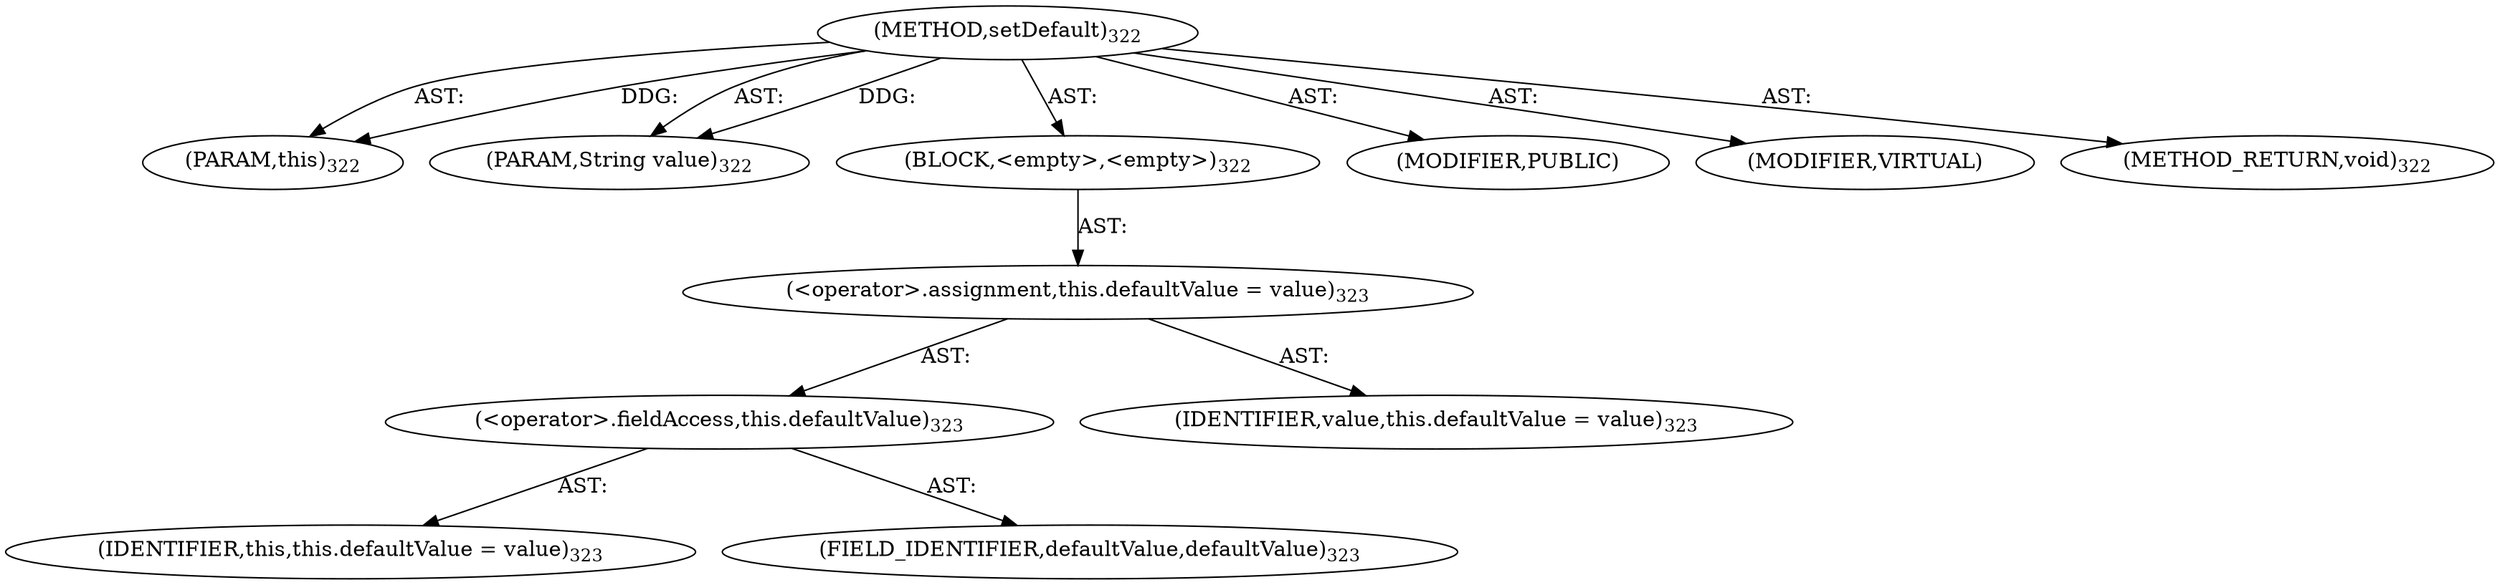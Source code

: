 digraph "setDefault" {  
"111669149709" [label = <(METHOD,setDefault)<SUB>322</SUB>> ]
"115964117000" [label = <(PARAM,this)<SUB>322</SUB>> ]
"115964117019" [label = <(PARAM,String value)<SUB>322</SUB>> ]
"25769803811" [label = <(BLOCK,&lt;empty&gt;,&lt;empty&gt;)<SUB>322</SUB>> ]
"30064771175" [label = <(&lt;operator&gt;.assignment,this.defaultValue = value)<SUB>323</SUB>> ]
"30064771176" [label = <(&lt;operator&gt;.fieldAccess,this.defaultValue)<SUB>323</SUB>> ]
"68719476749" [label = <(IDENTIFIER,this,this.defaultValue = value)<SUB>323</SUB>> ]
"55834574869" [label = <(FIELD_IDENTIFIER,defaultValue,defaultValue)<SUB>323</SUB>> ]
"68719476831" [label = <(IDENTIFIER,value,this.defaultValue = value)<SUB>323</SUB>> ]
"133143986220" [label = <(MODIFIER,PUBLIC)> ]
"133143986221" [label = <(MODIFIER,VIRTUAL)> ]
"128849018893" [label = <(METHOD_RETURN,void)<SUB>322</SUB>> ]
  "111669149709" -> "115964117000"  [ label = "AST: "] 
  "111669149709" -> "115964117019"  [ label = "AST: "] 
  "111669149709" -> "25769803811"  [ label = "AST: "] 
  "111669149709" -> "133143986220"  [ label = "AST: "] 
  "111669149709" -> "133143986221"  [ label = "AST: "] 
  "111669149709" -> "128849018893"  [ label = "AST: "] 
  "25769803811" -> "30064771175"  [ label = "AST: "] 
  "30064771175" -> "30064771176"  [ label = "AST: "] 
  "30064771175" -> "68719476831"  [ label = "AST: "] 
  "30064771176" -> "68719476749"  [ label = "AST: "] 
  "30064771176" -> "55834574869"  [ label = "AST: "] 
  "111669149709" -> "115964117000"  [ label = "DDG: "] 
  "111669149709" -> "115964117019"  [ label = "DDG: "] 
}
